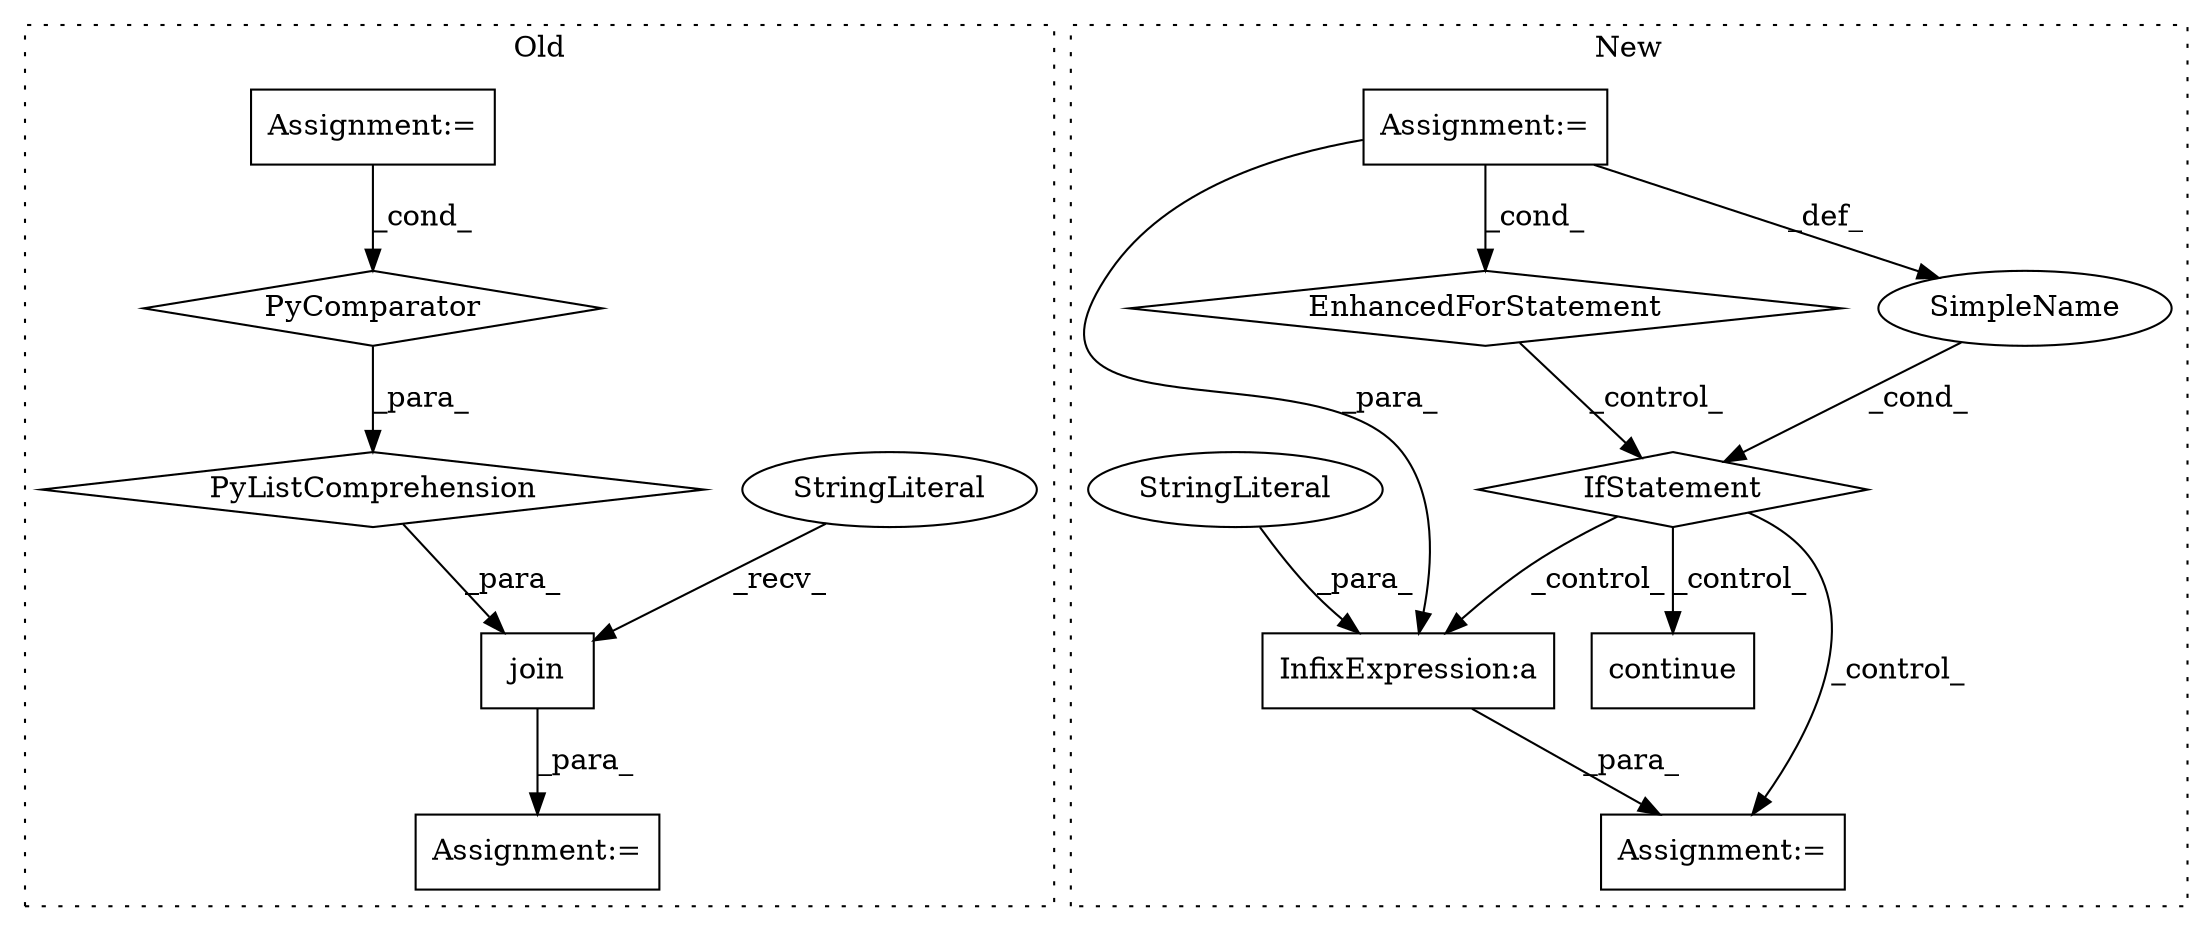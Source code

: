 digraph G {
subgraph cluster0 {
1 [label="join" a="32" s="6188,6368" l="22,-5" shape="box"];
6 [label="StringLiteral" a="45" s="6182" l="5" shape="ellipse"];
9 [label="Assignment:=" a="7" s="6180" l="2" shape="box"];
11 [label="PyListComprehension" a="109" s="6210" l="158" shape="diamond"];
13 [label="PyComparator" a="113" s="6331" l="29" shape="diamond"];
14 [label="Assignment:=" a="7" s="5949" l="29" shape="box"];
label = "Old";
style="dotted";
}
subgraph cluster1 {
2 [label="continue" a="18" s="7213" l="9" shape="box"];
3 [label="IfStatement" a="25" s="7153,7197" l="4,2" shape="diamond"];
4 [label="SimpleName" a="42" s="" l="" shape="ellipse"];
5 [label="Assignment:=" a="7" s="7053,7139" l="61,2" shape="box"];
7 [label="EnhancedForStatement" a="70" s="7053,7139" l="61,2" shape="diamond"];
8 [label="Assignment:=" a="7" s="7500" l="2" shape="box"];
10 [label="InfixExpression:a" a="27" s="7512" l="3" shape="box"];
12 [label="StringLiteral" a="45" s="7503" l="9" shape="ellipse"];
label = "New";
style="dotted";
}
1 -> 9 [label="_para_"];
3 -> 2 [label="_control_"];
3 -> 8 [label="_control_"];
3 -> 10 [label="_control_"];
4 -> 3 [label="_cond_"];
5 -> 7 [label="_cond_"];
5 -> 10 [label="_para_"];
5 -> 4 [label="_def_"];
6 -> 1 [label="_recv_"];
7 -> 3 [label="_control_"];
10 -> 8 [label="_para_"];
11 -> 1 [label="_para_"];
12 -> 10 [label="_para_"];
13 -> 11 [label="_para_"];
14 -> 13 [label="_cond_"];
}